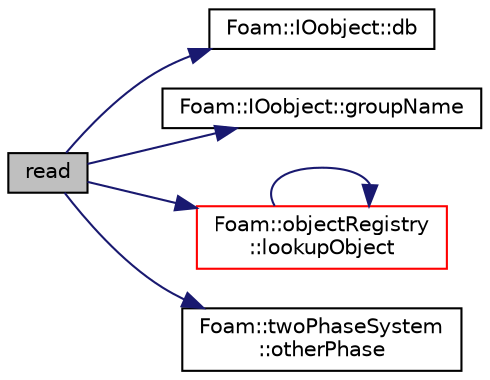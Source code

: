 digraph "read"
{
  bgcolor="transparent";
  edge [fontname="Helvetica",fontsize="10",labelfontname="Helvetica",labelfontsize="10"];
  node [fontname="Helvetica",fontsize="10",shape=record];
  rankdir="LR";
  Node147 [label="read",height=0.2,width=0.4,color="black", fillcolor="grey75", style="filled", fontcolor="black"];
  Node147 -> Node148 [color="midnightblue",fontsize="10",style="solid",fontname="Helvetica"];
  Node148 [label="Foam::IOobject::db",height=0.2,width=0.4,color="black",URL="$a27249.html#a65cc75d9f80b1df5c3184fb2274a97f1",tooltip="Return the local objectRegistry. "];
  Node147 -> Node149 [color="midnightblue",fontsize="10",style="solid",fontname="Helvetica"];
  Node149 [label="Foam::IOobject::groupName",height=0.2,width=0.4,color="black",URL="$a27249.html#ad5705e6da2a025ad75b4cf5d748d7d30"];
  Node147 -> Node150 [color="midnightblue",fontsize="10",style="solid",fontname="Helvetica"];
  Node150 [label="Foam::objectRegistry\l::lookupObject",height=0.2,width=0.4,color="red",URL="$a27433.html#a8b49296f8410366342c524250612c2aa",tooltip="Lookup and return the object of the given Type. "];
  Node150 -> Node150 [color="midnightblue",fontsize="10",style="solid",fontname="Helvetica"];
  Node147 -> Node201 [color="midnightblue",fontsize="10",style="solid",fontname="Helvetica"];
  Node201 [label="Foam::twoPhaseSystem\l::otherPhase",height=0.2,width=0.4,color="black",URL="$a33665.html#a21dba21eddc0728483db4760c08b11c6",tooltip="Constant access the phase not given as an argument. "];
}
